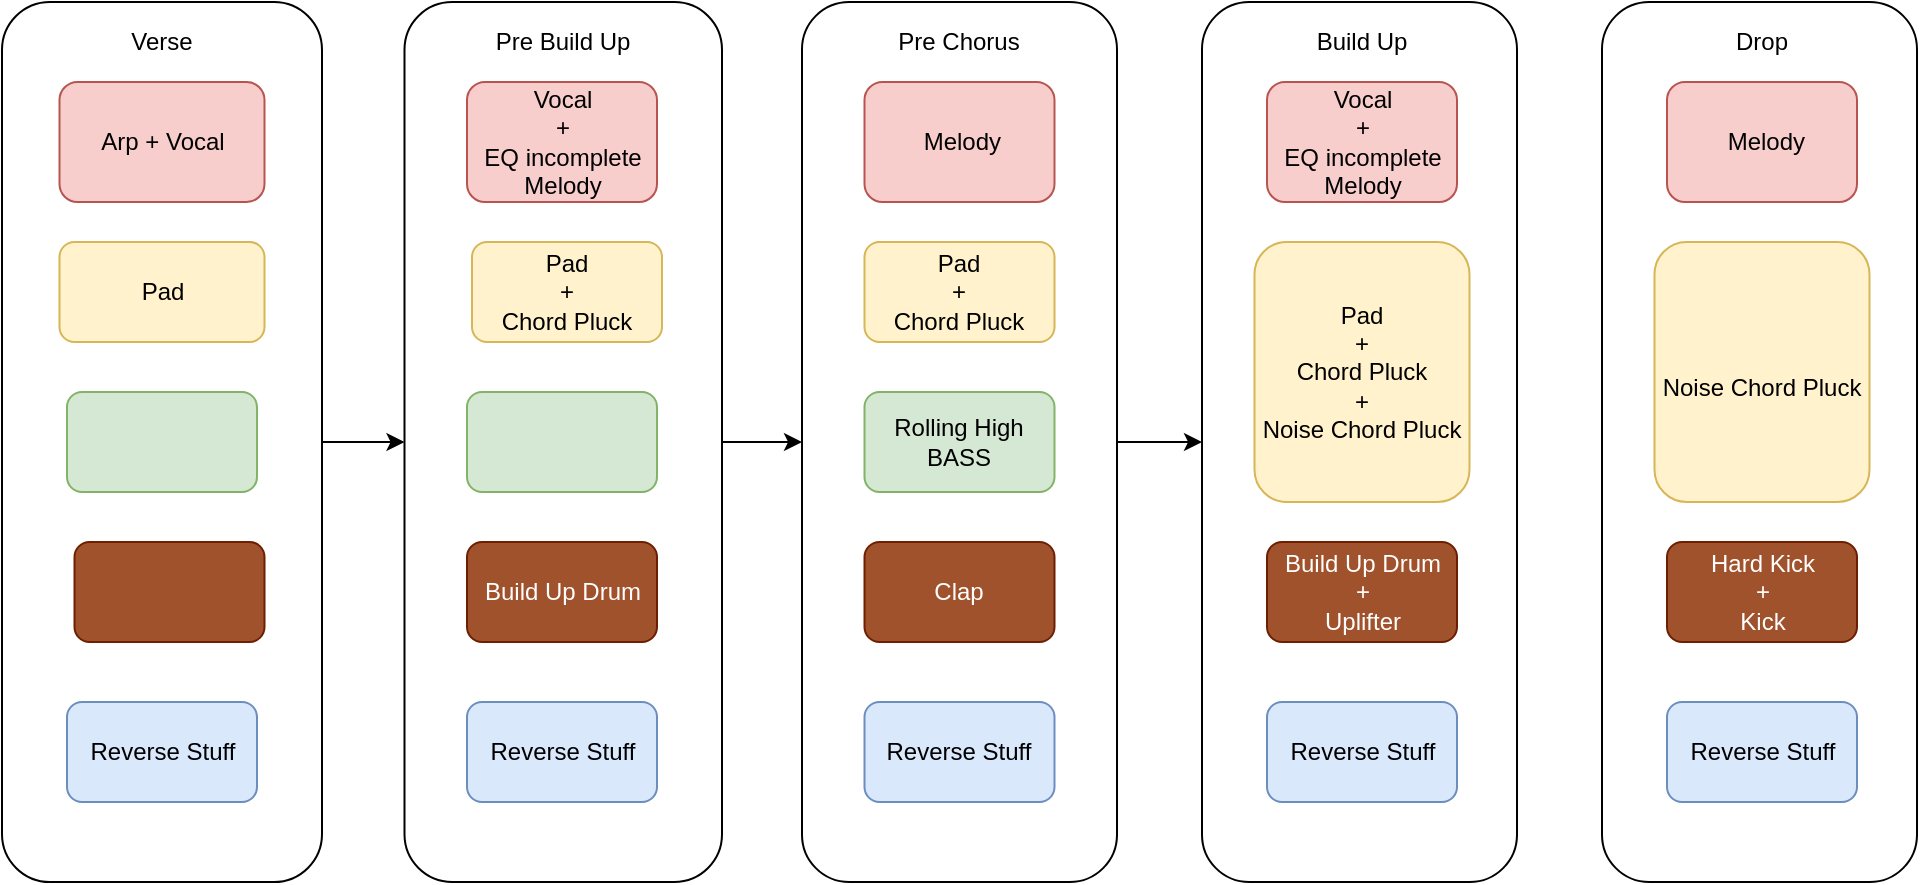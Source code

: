 <mxfile version="13.2.4" type="github"><diagram id="xE8kh47unp0ZR-aAJUwq" name="Page-1"><mxGraphModel dx="730" dy="461" grid="1" gridSize="10" guides="1" tooltips="1" connect="1" arrows="1" fold="1" page="1" pageScale="1" pageWidth="827" pageHeight="1169" math="0" shadow="0"><root><mxCell id="0"/><mxCell id="1" parent="0"/><mxCell id="hH1dXWXVu9WMB23AjIk2-31" style="edgeStyle=orthogonalEdgeStyle;rounded=0;orthogonalLoop=1;jettySize=auto;html=1;exitX=1;exitY=0.5;exitDx=0;exitDy=0;" edge="1" parent="1" source="hH1dXWXVu9WMB23AjIk2-1" target="hH1dXWXVu9WMB23AjIk2-3"><mxGeometry relative="1" as="geometry"/></mxCell><mxCell id="hH1dXWXVu9WMB23AjIk2-1" value="" style="rounded=1;whiteSpace=wrap;html=1;" vertex="1" parent="1"><mxGeometry x="80" y="80" width="160" height="440" as="geometry"/></mxCell><mxCell id="hH1dXWXVu9WMB23AjIk2-33" style="edgeStyle=orthogonalEdgeStyle;rounded=0;orthogonalLoop=1;jettySize=auto;html=1;entryX=0;entryY=0.5;entryDx=0;entryDy=0;" edge="1" parent="1" source="hH1dXWXVu9WMB23AjIk2-3" target="hH1dXWXVu9WMB23AjIk2-20"><mxGeometry relative="1" as="geometry"/></mxCell><mxCell id="hH1dXWXVu9WMB23AjIk2-3" value="" style="rounded=1;whiteSpace=wrap;html=1;" vertex="1" parent="1"><mxGeometry x="281.25" y="80" width="158.75" height="440" as="geometry"/></mxCell><mxCell id="hH1dXWXVu9WMB23AjIk2-6" value="Arp + Vocal" style="rounded=1;whiteSpace=wrap;html=1;fillColor=#f8cecc;strokeColor=#b85450;" vertex="1" parent="1"><mxGeometry x="108.75" y="120" width="102.5" height="60" as="geometry"/></mxCell><mxCell id="hH1dXWXVu9WMB23AjIk2-8" value="Pad" style="rounded=1;whiteSpace=wrap;html=1;fillColor=#fff2cc;strokeColor=#d6b656;" vertex="1" parent="1"><mxGeometry x="108.75" y="200" width="102.5" height="50" as="geometry"/></mxCell><mxCell id="hH1dXWXVu9WMB23AjIk2-11" value="Verse" style="text;html=1;strokeColor=none;fillColor=none;align=center;verticalAlign=middle;whiteSpace=wrap;rounded=0;" vertex="1" parent="1"><mxGeometry x="140" y="90" width="40" height="20" as="geometry"/></mxCell><mxCell id="hH1dXWXVu9WMB23AjIk2-12" value="Pre Build Up" style="text;html=1;strokeColor=none;fillColor=none;align=center;verticalAlign=middle;whiteSpace=wrap;rounded=0;" vertex="1" parent="1"><mxGeometry x="312.5" y="85" width="95" height="30" as="geometry"/></mxCell><mxCell id="hH1dXWXVu9WMB23AjIk2-13" value="Vocal &lt;br&gt;+ &lt;br&gt;EQ incomplete Melody" style="rounded=1;whiteSpace=wrap;html=1;fillColor=#f8cecc;strokeColor=#b85450;" vertex="1" parent="1"><mxGeometry x="312.5" y="120" width="95" height="60" as="geometry"/></mxCell><mxCell id="hH1dXWXVu9WMB23AjIk2-14" value="Pad &lt;br&gt;+ &lt;br&gt;Chord Pluck" style="rounded=1;whiteSpace=wrap;html=1;fillColor=#fff2cc;strokeColor=#d6b656;" vertex="1" parent="1"><mxGeometry x="315" y="200" width="95" height="50" as="geometry"/></mxCell><mxCell id="hH1dXWXVu9WMB23AjIk2-17" value="Build Up Drum" style="rounded=1;whiteSpace=wrap;html=1;fillColor=#a0522d;strokeColor=#6D1F00;fontColor=#ffffff;" vertex="1" parent="1"><mxGeometry x="312.5" y="350" width="95" height="50" as="geometry"/></mxCell><mxCell id="hH1dXWXVu9WMB23AjIk2-38" style="edgeStyle=orthogonalEdgeStyle;rounded=0;orthogonalLoop=1;jettySize=auto;html=1;" edge="1" parent="1" source="hH1dXWXVu9WMB23AjIk2-20" target="hH1dXWXVu9WMB23AjIk2-36"><mxGeometry relative="1" as="geometry"/></mxCell><mxCell id="hH1dXWXVu9WMB23AjIk2-20" value="" style="rounded=1;whiteSpace=wrap;html=1;" vertex="1" parent="1"><mxGeometry x="480" y="80" width="157.5" height="440" as="geometry"/></mxCell><mxCell id="hH1dXWXVu9WMB23AjIk2-21" value="Pre Chorus" style="text;html=1;strokeColor=none;fillColor=none;align=center;verticalAlign=middle;whiteSpace=wrap;rounded=0;" vertex="1" parent="1"><mxGeometry x="523.25" y="90" width="71" height="20" as="geometry"/></mxCell><mxCell id="hH1dXWXVu9WMB23AjIk2-22" value="&amp;nbsp;Melody" style="rounded=1;whiteSpace=wrap;html=1;fillColor=#f8cecc;strokeColor=#b85450;" vertex="1" parent="1"><mxGeometry x="511.25" y="120" width="95" height="60" as="geometry"/></mxCell><mxCell id="hH1dXWXVu9WMB23AjIk2-23" value="Pad &lt;br&gt;+ &lt;br&gt;Chord Pluck" style="rounded=1;whiteSpace=wrap;html=1;fillColor=#fff2cc;strokeColor=#d6b656;" vertex="1" parent="1"><mxGeometry x="511.25" y="200" width="95" height="50" as="geometry"/></mxCell><mxCell id="hH1dXWXVu9WMB23AjIk2-24" value="Rolling High BASS" style="rounded=1;whiteSpace=wrap;html=1;fillColor=#d5e8d4;strokeColor=#82b366;" vertex="1" parent="1"><mxGeometry x="511.25" y="275" width="95" height="50" as="geometry"/></mxCell><mxCell id="hH1dXWXVu9WMB23AjIk2-25" value="" style="rounded=1;whiteSpace=wrap;html=1;fillColor=#d5e8d4;strokeColor=#82b366;" vertex="1" parent="1"><mxGeometry x="312.5" y="275" width="95" height="50" as="geometry"/></mxCell><mxCell id="hH1dXWXVu9WMB23AjIk2-26" value="" style="rounded=1;whiteSpace=wrap;html=1;fillColor=#d5e8d4;strokeColor=#82b366;" vertex="1" parent="1"><mxGeometry x="112.5" y="275" width="95" height="50" as="geometry"/></mxCell><mxCell id="hH1dXWXVu9WMB23AjIk2-27" value="Reverse Stuff" style="rounded=1;whiteSpace=wrap;html=1;fillColor=#dae8fc;strokeColor=#6c8ebf;" vertex="1" parent="1"><mxGeometry x="312.5" y="430" width="95" height="50" as="geometry"/></mxCell><mxCell id="hH1dXWXVu9WMB23AjIk2-28" value="Reverse Stuff" style="rounded=1;whiteSpace=wrap;html=1;fillColor=#dae8fc;strokeColor=#6c8ebf;" vertex="1" parent="1"><mxGeometry x="112.5" y="430" width="95" height="50" as="geometry"/></mxCell><mxCell id="hH1dXWXVu9WMB23AjIk2-29" value="Clap" style="rounded=1;whiteSpace=wrap;html=1;fillColor=#a0522d;strokeColor=#6D1F00;fontColor=#ffffff;" vertex="1" parent="1"><mxGeometry x="511.25" y="350" width="95" height="50" as="geometry"/></mxCell><mxCell id="hH1dXWXVu9WMB23AjIk2-30" value="Reverse Stuff" style="rounded=1;whiteSpace=wrap;html=1;fillColor=#dae8fc;strokeColor=#6c8ebf;" vertex="1" parent="1"><mxGeometry x="511.25" y="430" width="95" height="50" as="geometry"/></mxCell><mxCell id="hH1dXWXVu9WMB23AjIk2-35" value="" style="rounded=1;whiteSpace=wrap;html=1;fillColor=#a0522d;strokeColor=#6D1F00;fontColor=#ffffff;" vertex="1" parent="1"><mxGeometry x="116.25" y="350" width="95" height="50" as="geometry"/></mxCell><mxCell id="hH1dXWXVu9WMB23AjIk2-36" value="" style="rounded=1;whiteSpace=wrap;html=1;" vertex="1" parent="1"><mxGeometry x="680" y="80" width="157.5" height="440" as="geometry"/></mxCell><mxCell id="hH1dXWXVu9WMB23AjIk2-37" value="Build Up" style="text;html=1;strokeColor=none;fillColor=none;align=center;verticalAlign=middle;whiteSpace=wrap;rounded=0;" vertex="1" parent="1"><mxGeometry x="710" y="90" width="100" height="20" as="geometry"/></mxCell><mxCell id="hH1dXWXVu9WMB23AjIk2-40" value="Pad &lt;br&gt;+ &lt;br&gt;Chord Pluck&lt;br&gt;+&lt;br&gt;Noise Chord Pluck" style="rounded=1;whiteSpace=wrap;html=1;fillColor=#fff2cc;strokeColor=#d6b656;" vertex="1" parent="1"><mxGeometry x="706.25" y="200" width="107.5" height="130" as="geometry"/></mxCell><mxCell id="hH1dXWXVu9WMB23AjIk2-41" value="Build Up Drum&lt;br&gt;+&lt;br&gt;Uplifter" style="rounded=1;whiteSpace=wrap;html=1;fillColor=#a0522d;strokeColor=#6D1F00;fontColor=#ffffff;" vertex="1" parent="1"><mxGeometry x="712.5" y="350" width="95" height="50" as="geometry"/></mxCell><mxCell id="hH1dXWXVu9WMB23AjIk2-42" value="Reverse Stuff" style="rounded=1;whiteSpace=wrap;html=1;fillColor=#dae8fc;strokeColor=#6c8ebf;" vertex="1" parent="1"><mxGeometry x="712.5" y="430" width="95" height="50" as="geometry"/></mxCell><mxCell id="hH1dXWXVu9WMB23AjIk2-43" value="Vocal &lt;br&gt;+ &lt;br&gt;EQ incomplete Melody" style="rounded=1;whiteSpace=wrap;html=1;fillColor=#f8cecc;strokeColor=#b85450;" vertex="1" parent="1"><mxGeometry x="712.5" y="120" width="95" height="60" as="geometry"/></mxCell><mxCell id="hH1dXWXVu9WMB23AjIk2-44" value="" style="rounded=1;whiteSpace=wrap;html=1;" vertex="1" parent="1"><mxGeometry x="880" y="80" width="157.5" height="440" as="geometry"/></mxCell><mxCell id="hH1dXWXVu9WMB23AjIk2-45" value="Drop" style="text;html=1;strokeColor=none;fillColor=none;align=center;verticalAlign=middle;whiteSpace=wrap;rounded=0;" vertex="1" parent="1"><mxGeometry x="910" y="90" width="100" height="20" as="geometry"/></mxCell><mxCell id="hH1dXWXVu9WMB23AjIk2-46" value="&lt;br&gt;Noise Chord Pluck" style="rounded=1;whiteSpace=wrap;html=1;fillColor=#fff2cc;strokeColor=#d6b656;" vertex="1" parent="1"><mxGeometry x="906.25" y="200" width="107.5" height="130" as="geometry"/></mxCell><mxCell id="hH1dXWXVu9WMB23AjIk2-47" value="Hard Kick&lt;br&gt;+&lt;br&gt;Kick" style="rounded=1;whiteSpace=wrap;html=1;fillColor=#a0522d;strokeColor=#6D1F00;fontColor=#ffffff;" vertex="1" parent="1"><mxGeometry x="912.5" y="350" width="95" height="50" as="geometry"/></mxCell><mxCell id="hH1dXWXVu9WMB23AjIk2-48" value="Reverse Stuff" style="rounded=1;whiteSpace=wrap;html=1;fillColor=#dae8fc;strokeColor=#6c8ebf;" vertex="1" parent="1"><mxGeometry x="912.5" y="430" width="95" height="50" as="geometry"/></mxCell><mxCell id="hH1dXWXVu9WMB23AjIk2-49" value="&amp;nbsp;Melody" style="rounded=1;whiteSpace=wrap;html=1;fillColor=#f8cecc;strokeColor=#b85450;" vertex="1" parent="1"><mxGeometry x="912.5" y="120" width="95" height="60" as="geometry"/></mxCell></root></mxGraphModel></diagram></mxfile>
